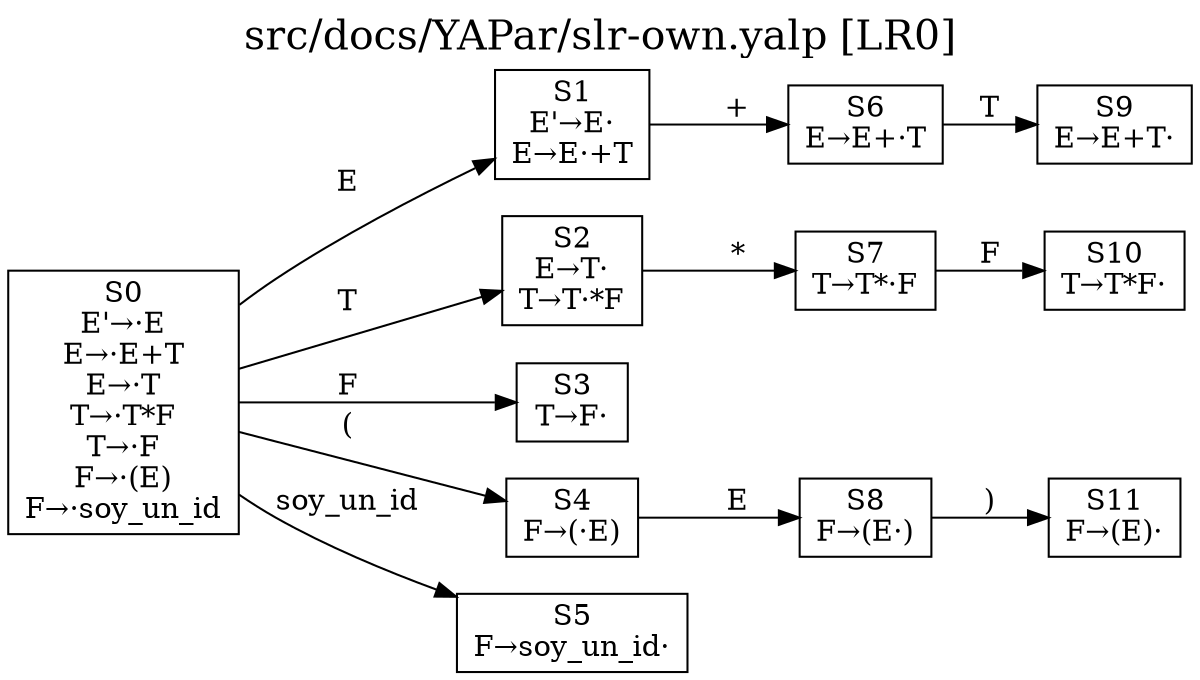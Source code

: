 digraph "AUTOMATA LR0" {
	label = "src/docs/YAPar/slr-own.yalp [LR0]"
	labelloc  =  t
	fontsize  = 20
	rankdir=LR size="8,5"
	S0 [label="S0\nE'→·E\nE→·E+T\nE→·T\nT→·T*F\nT→·F\nF→·(E)\nF→·soy_un_id\n", shape="box"];
	S1 [label="S1\nE'→E·\nE→E·+T\n", shape="box"];
	S2 [label="S2\nE→T·\nT→T·*F\n", shape="box"];
	S3 [label="S3\nT→F·\n", shape="box"];
	S4 [label="S4\nF→(·E)\n", shape="box"];
	S5 [label="S5\nF→soy_un_id·\n", shape="box"];
	S6 [label="S6\nE→E+·T\n", shape="box"];
	S7 [label="S7\nT→T*·F\n", shape="box"];
	S8 [label="S8\nF→(E·)\n", shape="box"];
	S9 [label="S9\nE→E+T·\n", shape="box"];
	S10 [label="S10\nT→T*F·\n", shape="box"];
	S11 [label="S11\nF→(E)·\n", shape="box"];
	S0 -> S1[label="E"]
	S0 -> S2[label="T"]
	S0 -> S3[label="F"]
	S0 -> S4[label="("]
	S0 -> S5[label="soy_un_id"]
	S1 -> S6[label="+"]
	S2 -> S7[label="*"]
	S4 -> S8[label="E"]
	S6 -> S9[label="T"]
	S7 -> S10[label="F"]
	S8 -> S11[label=")"]
}